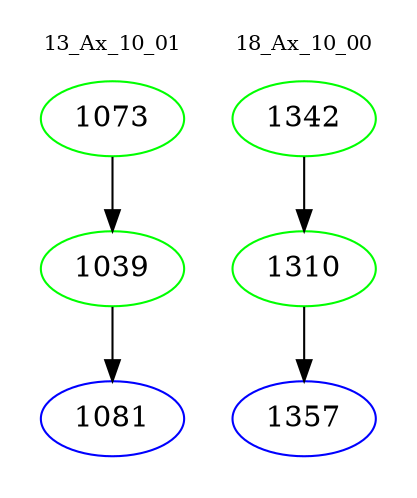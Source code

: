 digraph{
subgraph cluster_0 {
color = white
label = "13_Ax_10_01";
fontsize=10;
T0_1073 [label="1073", color="green"]
T0_1073 -> T0_1039 [color="black"]
T0_1039 [label="1039", color="green"]
T0_1039 -> T0_1081 [color="black"]
T0_1081 [label="1081", color="blue"]
}
subgraph cluster_1 {
color = white
label = "18_Ax_10_00";
fontsize=10;
T1_1342 [label="1342", color="green"]
T1_1342 -> T1_1310 [color="black"]
T1_1310 [label="1310", color="green"]
T1_1310 -> T1_1357 [color="black"]
T1_1357 [label="1357", color="blue"]
}
}
